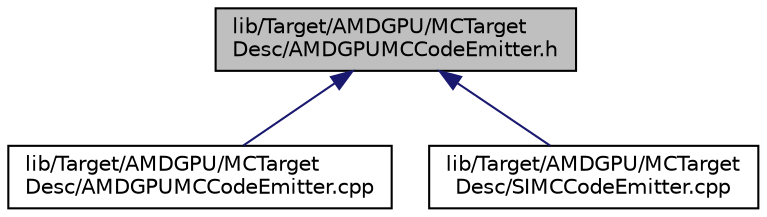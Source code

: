 digraph "lib/Target/AMDGPU/MCTargetDesc/AMDGPUMCCodeEmitter.h"
{
 // LATEX_PDF_SIZE
  bgcolor="transparent";
  edge [fontname="Helvetica",fontsize="10",labelfontname="Helvetica",labelfontsize="10"];
  node [fontname="Helvetica",fontsize="10",shape="box"];
  Node1 [label="lib/Target/AMDGPU/MCTarget\lDesc/AMDGPUMCCodeEmitter.h",height=0.2,width=0.4,color="black", fillcolor="grey75", style="filled", fontcolor="black",tooltip="CodeEmitter interface for R600 and SI codegen."];
  Node1 -> Node2 [dir="back",color="midnightblue",fontsize="10",style="solid",fontname="Helvetica"];
  Node2 [label="lib/Target/AMDGPU/MCTarget\lDesc/AMDGPUMCCodeEmitter.cpp",height=0.2,width=0.4,color="black",URL="$AMDGPUMCCodeEmitter_8cpp.html",tooltip="CodeEmitter interface for R600 and SI codegen."];
  Node1 -> Node3 [dir="back",color="midnightblue",fontsize="10",style="solid",fontname="Helvetica"];
  Node3 [label="lib/Target/AMDGPU/MCTarget\lDesc/SIMCCodeEmitter.cpp",height=0.2,width=0.4,color="black",URL="$SIMCCodeEmitter_8cpp.html",tooltip="The SI code emitter produces machine code that can be executed directly on the GPU device."];
}
